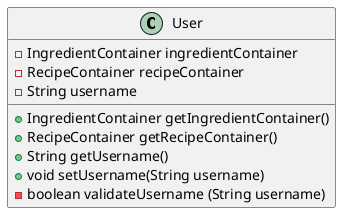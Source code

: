 @startuml
class User {
        - IngredientContainer ingredientContainer
        - RecipeContainer recipeContainer
        - String username
        + IngredientContainer getIngredientContainer()
        + RecipeContainer getRecipeContainer()
        + String getUsername()
        + void setUsername(String username)
        - boolean validateUsername (String username)
}

@enduml